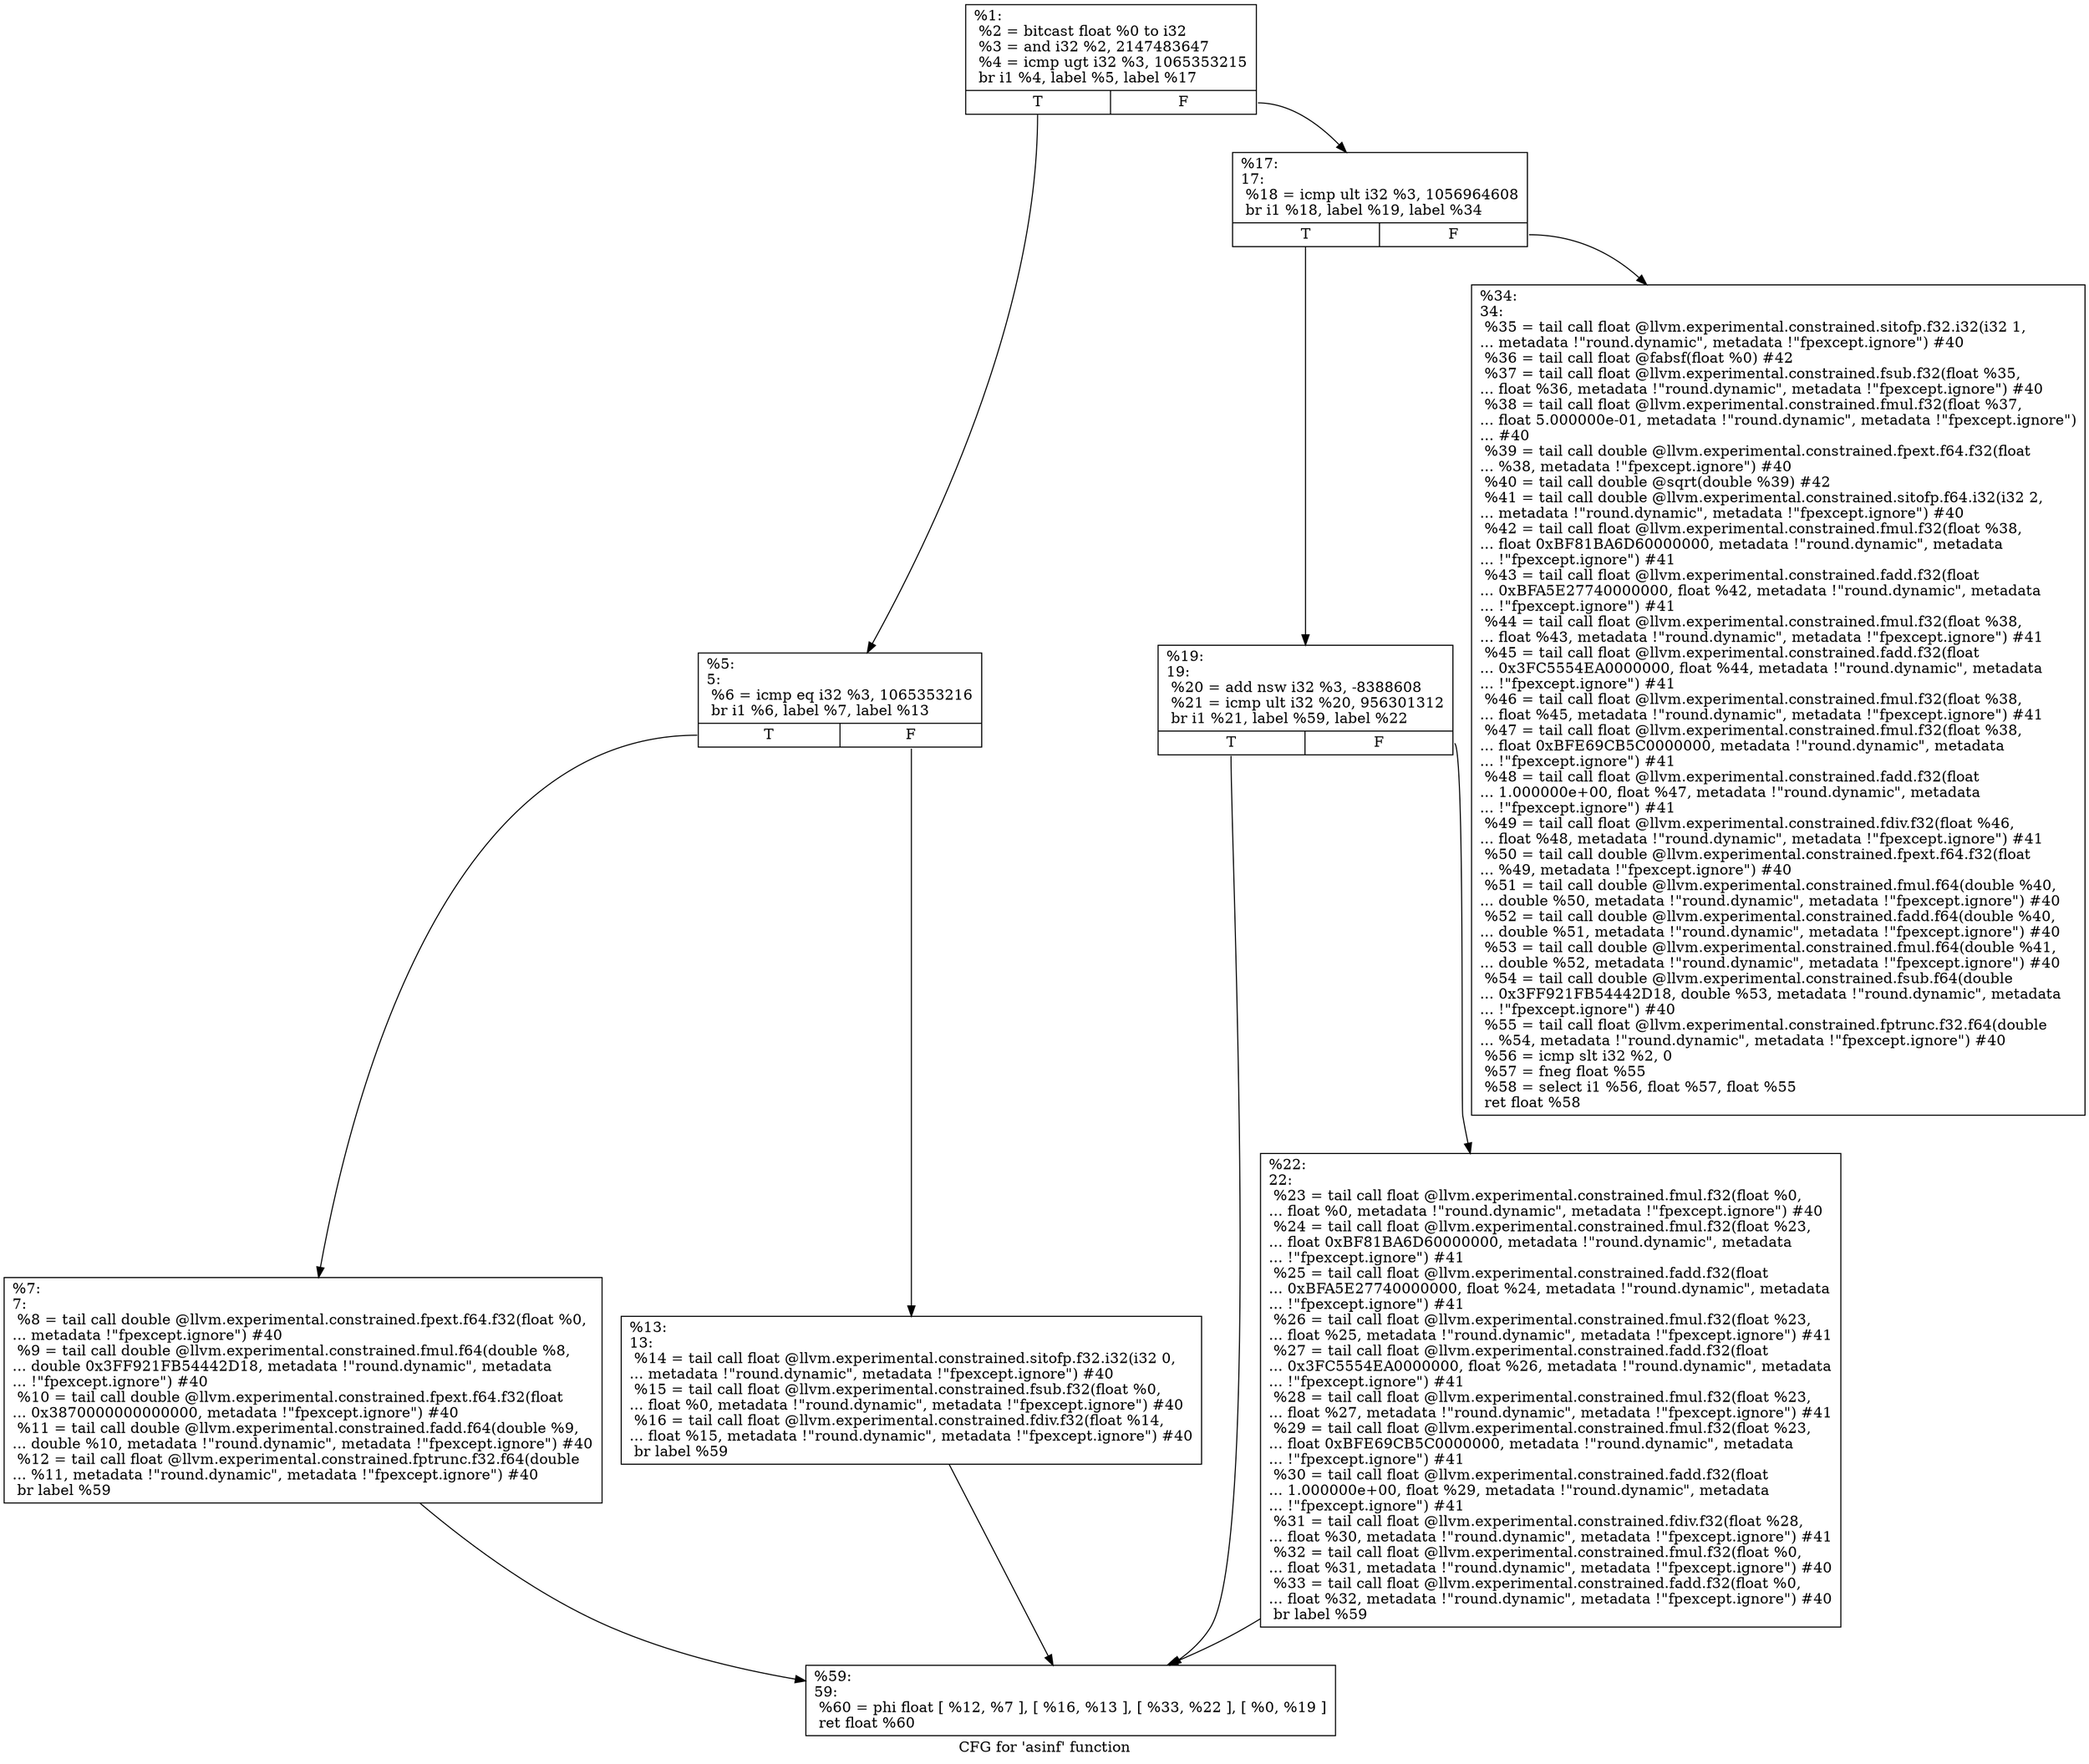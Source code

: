 digraph "CFG for 'asinf' function" {
	label="CFG for 'asinf' function";

	Node0x1d82910 [shape=record,label="{%1:\l  %2 = bitcast float %0 to i32\l  %3 = and i32 %2, 2147483647\l  %4 = icmp ugt i32 %3, 1065353215\l  br i1 %4, label %5, label %17\l|{<s0>T|<s1>F}}"];
	Node0x1d82910:s0 -> Node0x1d82960;
	Node0x1d82910:s1 -> Node0x1d82a50;
	Node0x1d82960 [shape=record,label="{%5:\l5:                                                \l  %6 = icmp eq i32 %3, 1065353216\l  br i1 %6, label %7, label %13\l|{<s0>T|<s1>F}}"];
	Node0x1d82960:s0 -> Node0x1d829b0;
	Node0x1d82960:s1 -> Node0x1d82a00;
	Node0x1d829b0 [shape=record,label="{%7:\l7:                                                \l  %8 = tail call double @llvm.experimental.constrained.fpext.f64.f32(float %0,\l... metadata !\"fpexcept.ignore\") #40\l  %9 = tail call double @llvm.experimental.constrained.fmul.f64(double %8,\l... double 0x3FF921FB54442D18, metadata !\"round.dynamic\", metadata\l... !\"fpexcept.ignore\") #40\l  %10 = tail call double @llvm.experimental.constrained.fpext.f64.f32(float\l... 0x3870000000000000, metadata !\"fpexcept.ignore\") #40\l  %11 = tail call double @llvm.experimental.constrained.fadd.f64(double %9,\l... double %10, metadata !\"round.dynamic\", metadata !\"fpexcept.ignore\") #40\l  %12 = tail call float @llvm.experimental.constrained.fptrunc.f32.f64(double\l... %11, metadata !\"round.dynamic\", metadata !\"fpexcept.ignore\") #40\l  br label %59\l}"];
	Node0x1d829b0 -> Node0x1d82b90;
	Node0x1d82a00 [shape=record,label="{%13:\l13:                                               \l  %14 = tail call float @llvm.experimental.constrained.sitofp.f32.i32(i32 0,\l... metadata !\"round.dynamic\", metadata !\"fpexcept.ignore\") #40\l  %15 = tail call float @llvm.experimental.constrained.fsub.f32(float %0,\l... float %0, metadata !\"round.dynamic\", metadata !\"fpexcept.ignore\") #40\l  %16 = tail call float @llvm.experimental.constrained.fdiv.f32(float %14,\l... float %15, metadata !\"round.dynamic\", metadata !\"fpexcept.ignore\") #40\l  br label %59\l}"];
	Node0x1d82a00 -> Node0x1d82b90;
	Node0x1d82a50 [shape=record,label="{%17:\l17:                                               \l  %18 = icmp ult i32 %3, 1056964608\l  br i1 %18, label %19, label %34\l|{<s0>T|<s1>F}}"];
	Node0x1d82a50:s0 -> Node0x1d82aa0;
	Node0x1d82a50:s1 -> Node0x1d82b40;
	Node0x1d82aa0 [shape=record,label="{%19:\l19:                                               \l  %20 = add nsw i32 %3, -8388608\l  %21 = icmp ult i32 %20, 956301312\l  br i1 %21, label %59, label %22\l|{<s0>T|<s1>F}}"];
	Node0x1d82aa0:s0 -> Node0x1d82b90;
	Node0x1d82aa0:s1 -> Node0x1d82af0;
	Node0x1d82af0 [shape=record,label="{%22:\l22:                                               \l  %23 = tail call float @llvm.experimental.constrained.fmul.f32(float %0,\l... float %0, metadata !\"round.dynamic\", metadata !\"fpexcept.ignore\") #40\l  %24 = tail call float @llvm.experimental.constrained.fmul.f32(float %23,\l... float 0xBF81BA6D60000000, metadata !\"round.dynamic\", metadata\l... !\"fpexcept.ignore\") #41\l  %25 = tail call float @llvm.experimental.constrained.fadd.f32(float\l... 0xBFA5E27740000000, float %24, metadata !\"round.dynamic\", metadata\l... !\"fpexcept.ignore\") #41\l  %26 = tail call float @llvm.experimental.constrained.fmul.f32(float %23,\l... float %25, metadata !\"round.dynamic\", metadata !\"fpexcept.ignore\") #41\l  %27 = tail call float @llvm.experimental.constrained.fadd.f32(float\l... 0x3FC5554EA0000000, float %26, metadata !\"round.dynamic\", metadata\l... !\"fpexcept.ignore\") #41\l  %28 = tail call float @llvm.experimental.constrained.fmul.f32(float %23,\l... float %27, metadata !\"round.dynamic\", metadata !\"fpexcept.ignore\") #41\l  %29 = tail call float @llvm.experimental.constrained.fmul.f32(float %23,\l... float 0xBFE69CB5C0000000, metadata !\"round.dynamic\", metadata\l... !\"fpexcept.ignore\") #41\l  %30 = tail call float @llvm.experimental.constrained.fadd.f32(float\l... 1.000000e+00, float %29, metadata !\"round.dynamic\", metadata\l... !\"fpexcept.ignore\") #41\l  %31 = tail call float @llvm.experimental.constrained.fdiv.f32(float %28,\l... float %30, metadata !\"round.dynamic\", metadata !\"fpexcept.ignore\") #41\l  %32 = tail call float @llvm.experimental.constrained.fmul.f32(float %0,\l... float %31, metadata !\"round.dynamic\", metadata !\"fpexcept.ignore\") #40\l  %33 = tail call float @llvm.experimental.constrained.fadd.f32(float %0,\l... float %32, metadata !\"round.dynamic\", metadata !\"fpexcept.ignore\") #40\l  br label %59\l}"];
	Node0x1d82af0 -> Node0x1d82b90;
	Node0x1d82b40 [shape=record,label="{%34:\l34:                                               \l  %35 = tail call float @llvm.experimental.constrained.sitofp.f32.i32(i32 1,\l... metadata !\"round.dynamic\", metadata !\"fpexcept.ignore\") #40\l  %36 = tail call float @fabsf(float %0) #42\l  %37 = tail call float @llvm.experimental.constrained.fsub.f32(float %35,\l... float %36, metadata !\"round.dynamic\", metadata !\"fpexcept.ignore\") #40\l  %38 = tail call float @llvm.experimental.constrained.fmul.f32(float %37,\l... float 5.000000e-01, metadata !\"round.dynamic\", metadata !\"fpexcept.ignore\")\l... #40\l  %39 = tail call double @llvm.experimental.constrained.fpext.f64.f32(float\l... %38, metadata !\"fpexcept.ignore\") #40\l  %40 = tail call double @sqrt(double %39) #42\l  %41 = tail call double @llvm.experimental.constrained.sitofp.f64.i32(i32 2,\l... metadata !\"round.dynamic\", metadata !\"fpexcept.ignore\") #40\l  %42 = tail call float @llvm.experimental.constrained.fmul.f32(float %38,\l... float 0xBF81BA6D60000000, metadata !\"round.dynamic\", metadata\l... !\"fpexcept.ignore\") #41\l  %43 = tail call float @llvm.experimental.constrained.fadd.f32(float\l... 0xBFA5E27740000000, float %42, metadata !\"round.dynamic\", metadata\l... !\"fpexcept.ignore\") #41\l  %44 = tail call float @llvm.experimental.constrained.fmul.f32(float %38,\l... float %43, metadata !\"round.dynamic\", metadata !\"fpexcept.ignore\") #41\l  %45 = tail call float @llvm.experimental.constrained.fadd.f32(float\l... 0x3FC5554EA0000000, float %44, metadata !\"round.dynamic\", metadata\l... !\"fpexcept.ignore\") #41\l  %46 = tail call float @llvm.experimental.constrained.fmul.f32(float %38,\l... float %45, metadata !\"round.dynamic\", metadata !\"fpexcept.ignore\") #41\l  %47 = tail call float @llvm.experimental.constrained.fmul.f32(float %38,\l... float 0xBFE69CB5C0000000, metadata !\"round.dynamic\", metadata\l... !\"fpexcept.ignore\") #41\l  %48 = tail call float @llvm.experimental.constrained.fadd.f32(float\l... 1.000000e+00, float %47, metadata !\"round.dynamic\", metadata\l... !\"fpexcept.ignore\") #41\l  %49 = tail call float @llvm.experimental.constrained.fdiv.f32(float %46,\l... float %48, metadata !\"round.dynamic\", metadata !\"fpexcept.ignore\") #41\l  %50 = tail call double @llvm.experimental.constrained.fpext.f64.f32(float\l... %49, metadata !\"fpexcept.ignore\") #40\l  %51 = tail call double @llvm.experimental.constrained.fmul.f64(double %40,\l... double %50, metadata !\"round.dynamic\", metadata !\"fpexcept.ignore\") #40\l  %52 = tail call double @llvm.experimental.constrained.fadd.f64(double %40,\l... double %51, metadata !\"round.dynamic\", metadata !\"fpexcept.ignore\") #40\l  %53 = tail call double @llvm.experimental.constrained.fmul.f64(double %41,\l... double %52, metadata !\"round.dynamic\", metadata !\"fpexcept.ignore\") #40\l  %54 = tail call double @llvm.experimental.constrained.fsub.f64(double\l... 0x3FF921FB54442D18, double %53, metadata !\"round.dynamic\", metadata\l... !\"fpexcept.ignore\") #40\l  %55 = tail call float @llvm.experimental.constrained.fptrunc.f32.f64(double\l... %54, metadata !\"round.dynamic\", metadata !\"fpexcept.ignore\") #40\l  %56 = icmp slt i32 %2, 0\l  %57 = fneg float %55\l  %58 = select i1 %56, float %57, float %55\l  ret float %58\l}"];
	Node0x1d82b90 [shape=record,label="{%59:\l59:                                               \l  %60 = phi float [ %12, %7 ], [ %16, %13 ], [ %33, %22 ], [ %0, %19 ]\l  ret float %60\l}"];
}

